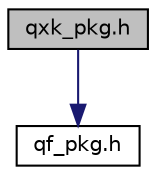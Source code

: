 digraph "qxk_pkg.h"
{
 // LATEX_PDF_SIZE
  edge [fontname="Helvetica",fontsize="10",labelfontname="Helvetica",labelfontsize="10"];
  node [fontname="Helvetica",fontsize="10",shape=record];
  Node1 [label="qxk_pkg.h",height=0.2,width=0.4,color="black", fillcolor="grey75", style="filled", fontcolor="black",tooltip="Internal (package scope) QXK/C interface."];
  Node1 -> Node2 [color="midnightblue",fontsize="10",style="solid",fontname="Helvetica"];
  Node2 [label="qf_pkg.h",height=0.2,width=0.4,color="black", fillcolor="white", style="filled",URL="$qf__pkg_8h.html",tooltip="Internal (package scope) QF/C interface."];
}
